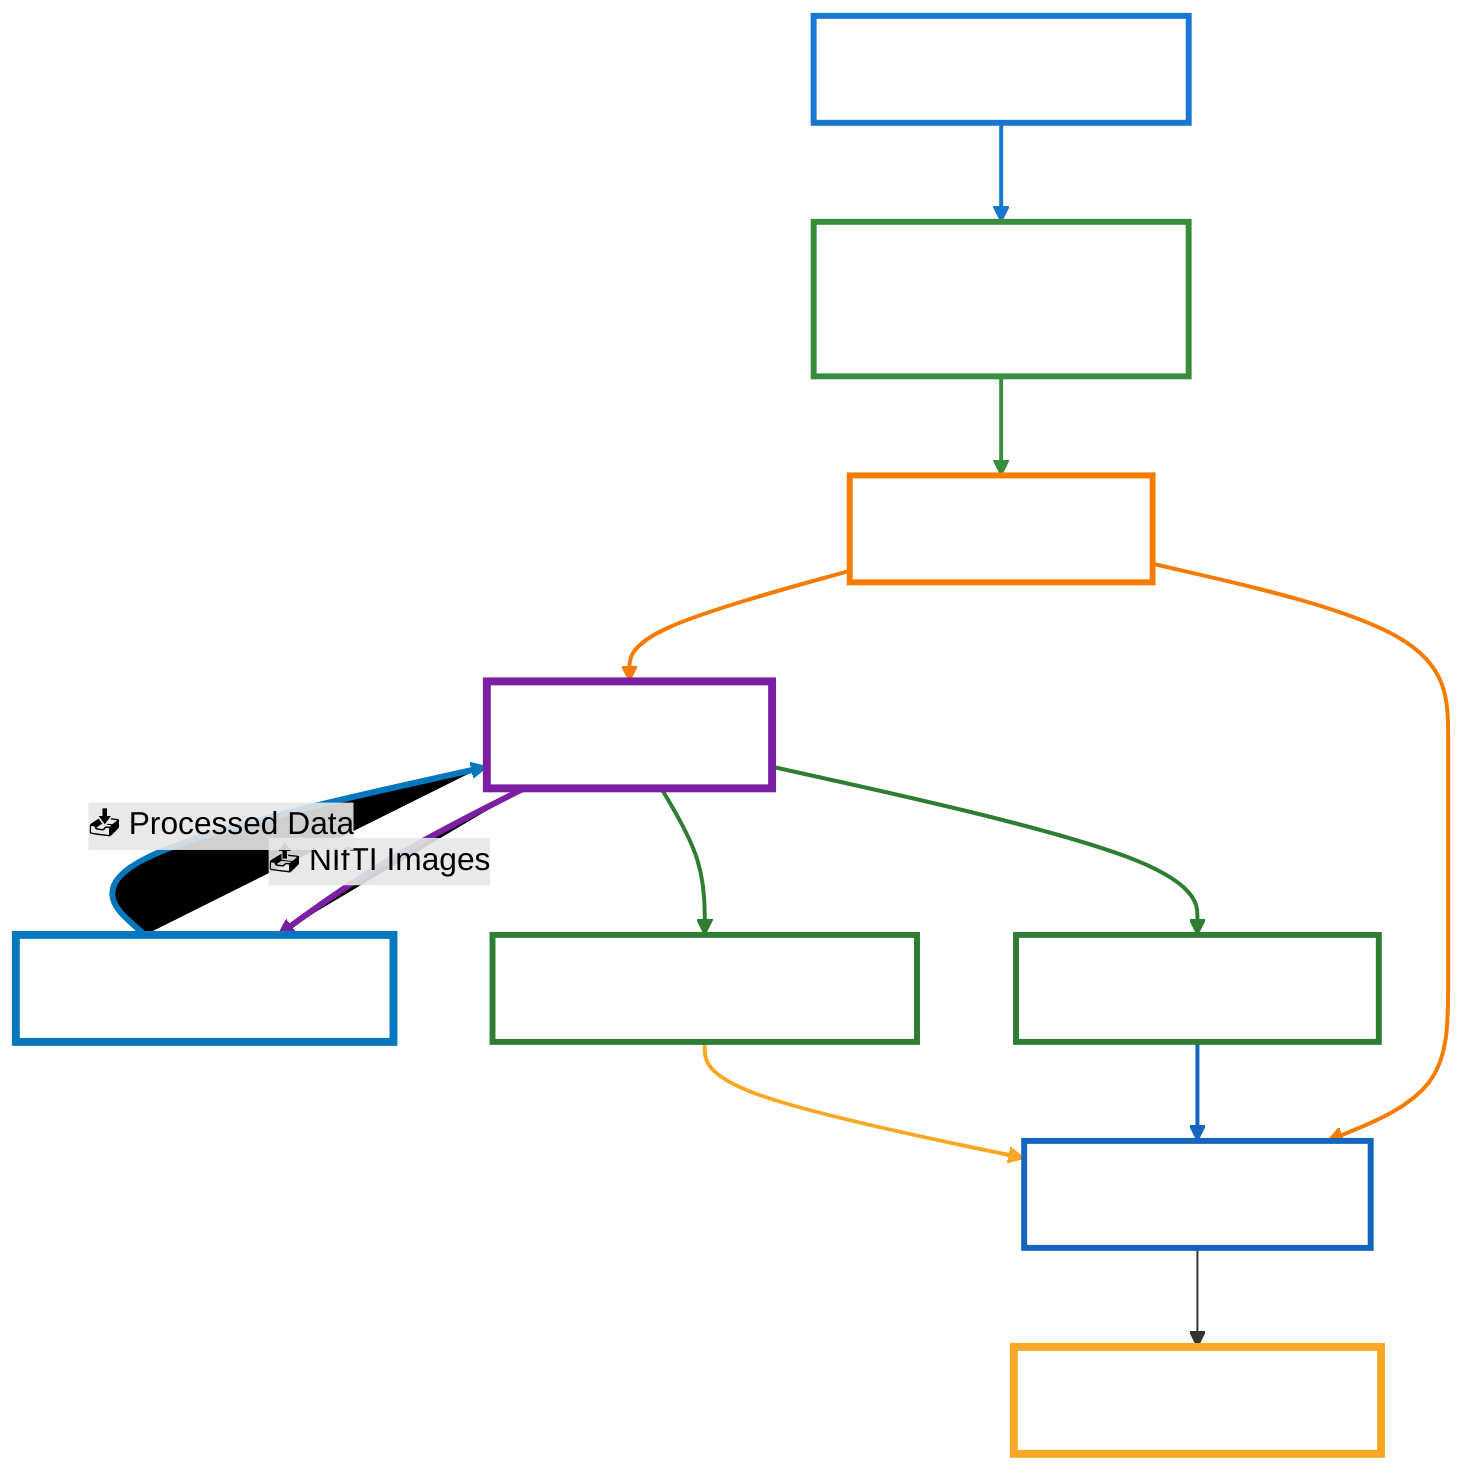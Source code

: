 graph TD
    A["📁 DICOM Images"] --> B["🔄 DICOM to NIfTI<br/>Conversion"]
    B --> C["🩻 NIfTI Files"]
    C --> D["🧠 Segment"]
    C --> I["🖥️ Image Server"]
    D -->|"📤 NIfTI Images"| E["⚡ Nvidia Vista-3D"]
    E -->|"📥 Processed Data"| D
    D --> F["🎯 All Voxel Files"]
    D --> G["🔍 Single Voxel Files"]
    F --> I["🖥️ Image Server"]
    G --> I["🖥️ Image Server"]
    I --> H["👁️ NiiVue Viewer"]
    
    %% Input/Data nodes - Medical blue theme
    style A fill:transparent,stroke:#1976d2,stroke-width:3px,color:#fff,font-weight:bold
    style B fill:transparent,stroke:#388e3c,stroke-width:3px,color:#fff,font-weight:bold
    style C fill:transparent,stroke:#f57c00,stroke-width:3px,color:#fff,font-weight:bold
    
    %% Processing nodes - Tech purple theme
    style D fill:transparent,stroke:#7b1fa2,stroke-width:4px,color:#fff,font-weight:bold
    style E fill:transparent,stroke:#0277bd,stroke-width:4px,color:#fff,font-weight:bold
    
    %% Output nodes - Success green theme
    style F fill:transparent,stroke:#2e7d32,stroke-width:3px,color:#fff,font-weight:bold
    style G fill:transparent,stroke:#2e7d32,stroke-width:3px,color:#fff,font-weight:bold
    
    %% Image Server - Server blue theme
    style I fill:transparent,stroke:#1565c0,stroke-width:3px,color:#fff,font-weight:bold
    
    %% Final visualization - Premium gold theme
    style H fill:transparent,stroke:#f9a825,stroke-width:4px,color:#fff,font-weight:bold
    
    %% Connection styling
    linkStyle 0 stroke:#1976d2,stroke-width:2px
    linkStyle 1 stroke:#388e3c,stroke-width:2px
    linkStyle 2 stroke:#f57c00,stroke-width:2px
    linkStyle 3 stroke:#f57c00,stroke-width:2px
    linkStyle 4 stroke:#7b1fa2,stroke-width:3px,color:#000,fill:#000
    linkStyle 5 stroke:#0277bd,stroke-width:3px,color:#000,fill:#000
    linkStyle 6 stroke:#2e7d32,stroke-width:2px
    linkStyle 7 stroke:#2e7d32,stroke-width:2px
    linkStyle 8 stroke:#1565c0,stroke-width:2px
    linkStyle 9 stroke:#f9a825,stroke-width:2px